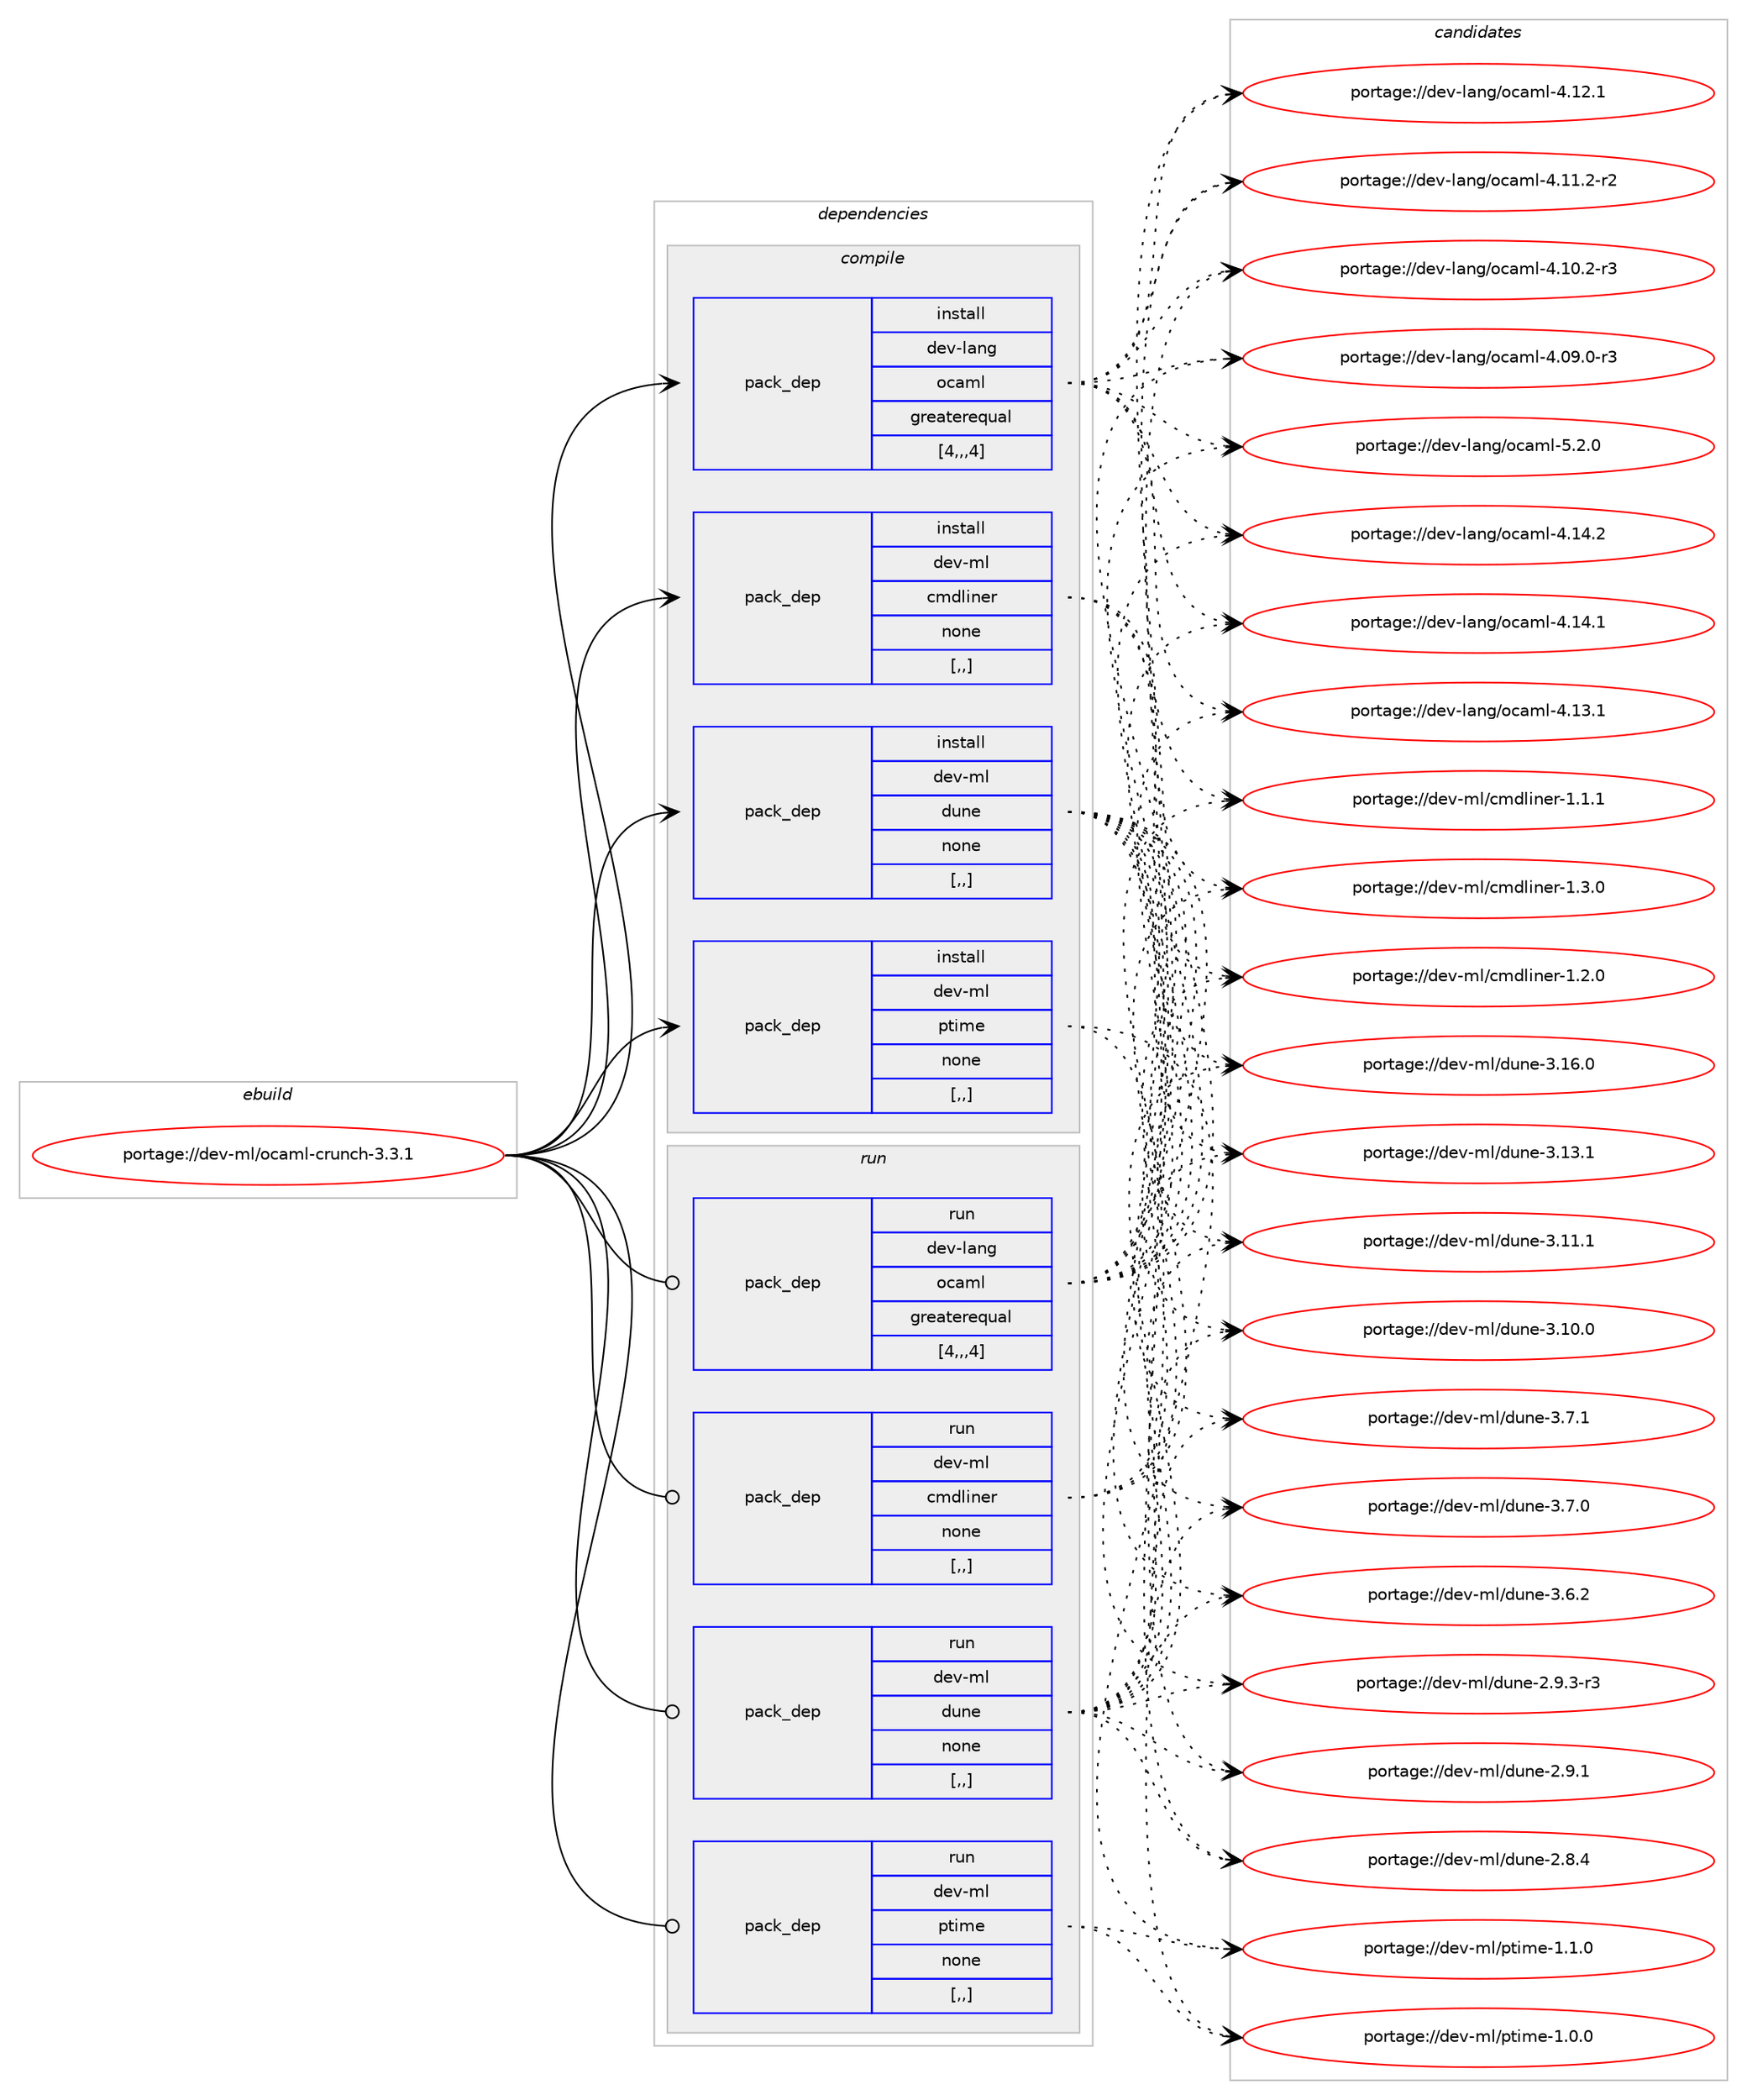 digraph prolog {

# *************
# Graph options
# *************

newrank=true;
concentrate=true;
compound=true;
graph [rankdir=LR,fontname=Helvetica,fontsize=10,ranksep=1.5];#, ranksep=2.5, nodesep=0.2];
edge  [arrowhead=vee];
node  [fontname=Helvetica,fontsize=10];

# **********
# The ebuild
# **********

subgraph cluster_leftcol {
color=gray;
label=<<i>ebuild</i>>;
id [label="portage://dev-ml/ocaml-crunch-3.3.1", color=red, width=4, href="../dev-ml/ocaml-crunch-3.3.1.svg"];
}

# ****************
# The dependencies
# ****************

subgraph cluster_midcol {
color=gray;
label=<<i>dependencies</i>>;
subgraph cluster_compile {
fillcolor="#eeeeee";
style=filled;
label=<<i>compile</i>>;
subgraph pack90287 {
dependency121208 [label=<<TABLE BORDER="0" CELLBORDER="1" CELLSPACING="0" CELLPADDING="4" WIDTH="220"><TR><TD ROWSPAN="6" CELLPADDING="30">pack_dep</TD></TR><TR><TD WIDTH="110">install</TD></TR><TR><TD>dev-lang</TD></TR><TR><TD>ocaml</TD></TR><TR><TD>greaterequal</TD></TR><TR><TD>[4,,,4]</TD></TR></TABLE>>, shape=none, color=blue];
}
id:e -> dependency121208:w [weight=20,style="solid",arrowhead="vee"];
subgraph pack90288 {
dependency121209 [label=<<TABLE BORDER="0" CELLBORDER="1" CELLSPACING="0" CELLPADDING="4" WIDTH="220"><TR><TD ROWSPAN="6" CELLPADDING="30">pack_dep</TD></TR><TR><TD WIDTH="110">install</TD></TR><TR><TD>dev-ml</TD></TR><TR><TD>cmdliner</TD></TR><TR><TD>none</TD></TR><TR><TD>[,,]</TD></TR></TABLE>>, shape=none, color=blue];
}
id:e -> dependency121209:w [weight=20,style="solid",arrowhead="vee"];
subgraph pack90289 {
dependency121210 [label=<<TABLE BORDER="0" CELLBORDER="1" CELLSPACING="0" CELLPADDING="4" WIDTH="220"><TR><TD ROWSPAN="6" CELLPADDING="30">pack_dep</TD></TR><TR><TD WIDTH="110">install</TD></TR><TR><TD>dev-ml</TD></TR><TR><TD>dune</TD></TR><TR><TD>none</TD></TR><TR><TD>[,,]</TD></TR></TABLE>>, shape=none, color=blue];
}
id:e -> dependency121210:w [weight=20,style="solid",arrowhead="vee"];
subgraph pack90290 {
dependency121211 [label=<<TABLE BORDER="0" CELLBORDER="1" CELLSPACING="0" CELLPADDING="4" WIDTH="220"><TR><TD ROWSPAN="6" CELLPADDING="30">pack_dep</TD></TR><TR><TD WIDTH="110">install</TD></TR><TR><TD>dev-ml</TD></TR><TR><TD>ptime</TD></TR><TR><TD>none</TD></TR><TR><TD>[,,]</TD></TR></TABLE>>, shape=none, color=blue];
}
id:e -> dependency121211:w [weight=20,style="solid",arrowhead="vee"];
}
subgraph cluster_compileandrun {
fillcolor="#eeeeee";
style=filled;
label=<<i>compile and run</i>>;
}
subgraph cluster_run {
fillcolor="#eeeeee";
style=filled;
label=<<i>run</i>>;
subgraph pack90291 {
dependency121212 [label=<<TABLE BORDER="0" CELLBORDER="1" CELLSPACING="0" CELLPADDING="4" WIDTH="220"><TR><TD ROWSPAN="6" CELLPADDING="30">pack_dep</TD></TR><TR><TD WIDTH="110">run</TD></TR><TR><TD>dev-lang</TD></TR><TR><TD>ocaml</TD></TR><TR><TD>greaterequal</TD></TR><TR><TD>[4,,,4]</TD></TR></TABLE>>, shape=none, color=blue];
}
id:e -> dependency121212:w [weight=20,style="solid",arrowhead="odot"];
subgraph pack90292 {
dependency121213 [label=<<TABLE BORDER="0" CELLBORDER="1" CELLSPACING="0" CELLPADDING="4" WIDTH="220"><TR><TD ROWSPAN="6" CELLPADDING="30">pack_dep</TD></TR><TR><TD WIDTH="110">run</TD></TR><TR><TD>dev-ml</TD></TR><TR><TD>cmdliner</TD></TR><TR><TD>none</TD></TR><TR><TD>[,,]</TD></TR></TABLE>>, shape=none, color=blue];
}
id:e -> dependency121213:w [weight=20,style="solid",arrowhead="odot"];
subgraph pack90293 {
dependency121214 [label=<<TABLE BORDER="0" CELLBORDER="1" CELLSPACING="0" CELLPADDING="4" WIDTH="220"><TR><TD ROWSPAN="6" CELLPADDING="30">pack_dep</TD></TR><TR><TD WIDTH="110">run</TD></TR><TR><TD>dev-ml</TD></TR><TR><TD>dune</TD></TR><TR><TD>none</TD></TR><TR><TD>[,,]</TD></TR></TABLE>>, shape=none, color=blue];
}
id:e -> dependency121214:w [weight=20,style="solid",arrowhead="odot"];
subgraph pack90294 {
dependency121215 [label=<<TABLE BORDER="0" CELLBORDER="1" CELLSPACING="0" CELLPADDING="4" WIDTH="220"><TR><TD ROWSPAN="6" CELLPADDING="30">pack_dep</TD></TR><TR><TD WIDTH="110">run</TD></TR><TR><TD>dev-ml</TD></TR><TR><TD>ptime</TD></TR><TR><TD>none</TD></TR><TR><TD>[,,]</TD></TR></TABLE>>, shape=none, color=blue];
}
id:e -> dependency121215:w [weight=20,style="solid",arrowhead="odot"];
}
}

# **************
# The candidates
# **************

subgraph cluster_choices {
rank=same;
color=gray;
label=<<i>candidates</i>>;

subgraph choice90287 {
color=black;
nodesep=1;
choice1001011184510897110103471119997109108455346504648 [label="portage://dev-lang/ocaml-5.2.0", color=red, width=4,href="../dev-lang/ocaml-5.2.0.svg"];
choice100101118451089711010347111999710910845524649524650 [label="portage://dev-lang/ocaml-4.14.2", color=red, width=4,href="../dev-lang/ocaml-4.14.2.svg"];
choice100101118451089711010347111999710910845524649524649 [label="portage://dev-lang/ocaml-4.14.1", color=red, width=4,href="../dev-lang/ocaml-4.14.1.svg"];
choice100101118451089711010347111999710910845524649514649 [label="portage://dev-lang/ocaml-4.13.1", color=red, width=4,href="../dev-lang/ocaml-4.13.1.svg"];
choice100101118451089711010347111999710910845524649504649 [label="portage://dev-lang/ocaml-4.12.1", color=red, width=4,href="../dev-lang/ocaml-4.12.1.svg"];
choice1001011184510897110103471119997109108455246494946504511450 [label="portage://dev-lang/ocaml-4.11.2-r2", color=red, width=4,href="../dev-lang/ocaml-4.11.2-r2.svg"];
choice1001011184510897110103471119997109108455246494846504511451 [label="portage://dev-lang/ocaml-4.10.2-r3", color=red, width=4,href="../dev-lang/ocaml-4.10.2-r3.svg"];
choice1001011184510897110103471119997109108455246485746484511451 [label="portage://dev-lang/ocaml-4.09.0-r3", color=red, width=4,href="../dev-lang/ocaml-4.09.0-r3.svg"];
dependency121208:e -> choice1001011184510897110103471119997109108455346504648:w [style=dotted,weight="100"];
dependency121208:e -> choice100101118451089711010347111999710910845524649524650:w [style=dotted,weight="100"];
dependency121208:e -> choice100101118451089711010347111999710910845524649524649:w [style=dotted,weight="100"];
dependency121208:e -> choice100101118451089711010347111999710910845524649514649:w [style=dotted,weight="100"];
dependency121208:e -> choice100101118451089711010347111999710910845524649504649:w [style=dotted,weight="100"];
dependency121208:e -> choice1001011184510897110103471119997109108455246494946504511450:w [style=dotted,weight="100"];
dependency121208:e -> choice1001011184510897110103471119997109108455246494846504511451:w [style=dotted,weight="100"];
dependency121208:e -> choice1001011184510897110103471119997109108455246485746484511451:w [style=dotted,weight="100"];
}
subgraph choice90288 {
color=black;
nodesep=1;
choice100101118451091084799109100108105110101114454946514648 [label="portage://dev-ml/cmdliner-1.3.0", color=red, width=4,href="../dev-ml/cmdliner-1.3.0.svg"];
choice100101118451091084799109100108105110101114454946504648 [label="portage://dev-ml/cmdliner-1.2.0", color=red, width=4,href="../dev-ml/cmdliner-1.2.0.svg"];
choice100101118451091084799109100108105110101114454946494649 [label="portage://dev-ml/cmdliner-1.1.1", color=red, width=4,href="../dev-ml/cmdliner-1.1.1.svg"];
dependency121209:e -> choice100101118451091084799109100108105110101114454946514648:w [style=dotted,weight="100"];
dependency121209:e -> choice100101118451091084799109100108105110101114454946504648:w [style=dotted,weight="100"];
dependency121209:e -> choice100101118451091084799109100108105110101114454946494649:w [style=dotted,weight="100"];
}
subgraph choice90289 {
color=black;
nodesep=1;
choice100101118451091084710011711010145514649544648 [label="portage://dev-ml/dune-3.16.0", color=red, width=4,href="../dev-ml/dune-3.16.0.svg"];
choice100101118451091084710011711010145514649514649 [label="portage://dev-ml/dune-3.13.1", color=red, width=4,href="../dev-ml/dune-3.13.1.svg"];
choice100101118451091084710011711010145514649494649 [label="portage://dev-ml/dune-3.11.1", color=red, width=4,href="../dev-ml/dune-3.11.1.svg"];
choice100101118451091084710011711010145514649484648 [label="portage://dev-ml/dune-3.10.0", color=red, width=4,href="../dev-ml/dune-3.10.0.svg"];
choice1001011184510910847100117110101455146554649 [label="portage://dev-ml/dune-3.7.1", color=red, width=4,href="../dev-ml/dune-3.7.1.svg"];
choice1001011184510910847100117110101455146554648 [label="portage://dev-ml/dune-3.7.0", color=red, width=4,href="../dev-ml/dune-3.7.0.svg"];
choice1001011184510910847100117110101455146544650 [label="portage://dev-ml/dune-3.6.2", color=red, width=4,href="../dev-ml/dune-3.6.2.svg"];
choice10010111845109108471001171101014550465746514511451 [label="portage://dev-ml/dune-2.9.3-r3", color=red, width=4,href="../dev-ml/dune-2.9.3-r3.svg"];
choice1001011184510910847100117110101455046574649 [label="portage://dev-ml/dune-2.9.1", color=red, width=4,href="../dev-ml/dune-2.9.1.svg"];
choice1001011184510910847100117110101455046564652 [label="portage://dev-ml/dune-2.8.4", color=red, width=4,href="../dev-ml/dune-2.8.4.svg"];
dependency121210:e -> choice100101118451091084710011711010145514649544648:w [style=dotted,weight="100"];
dependency121210:e -> choice100101118451091084710011711010145514649514649:w [style=dotted,weight="100"];
dependency121210:e -> choice100101118451091084710011711010145514649494649:w [style=dotted,weight="100"];
dependency121210:e -> choice100101118451091084710011711010145514649484648:w [style=dotted,weight="100"];
dependency121210:e -> choice1001011184510910847100117110101455146554649:w [style=dotted,weight="100"];
dependency121210:e -> choice1001011184510910847100117110101455146554648:w [style=dotted,weight="100"];
dependency121210:e -> choice1001011184510910847100117110101455146544650:w [style=dotted,weight="100"];
dependency121210:e -> choice10010111845109108471001171101014550465746514511451:w [style=dotted,weight="100"];
dependency121210:e -> choice1001011184510910847100117110101455046574649:w [style=dotted,weight="100"];
dependency121210:e -> choice1001011184510910847100117110101455046564652:w [style=dotted,weight="100"];
}
subgraph choice90290 {
color=black;
nodesep=1;
choice1001011184510910847112116105109101454946494648 [label="portage://dev-ml/ptime-1.1.0", color=red, width=4,href="../dev-ml/ptime-1.1.0.svg"];
choice1001011184510910847112116105109101454946484648 [label="portage://dev-ml/ptime-1.0.0", color=red, width=4,href="../dev-ml/ptime-1.0.0.svg"];
dependency121211:e -> choice1001011184510910847112116105109101454946494648:w [style=dotted,weight="100"];
dependency121211:e -> choice1001011184510910847112116105109101454946484648:w [style=dotted,weight="100"];
}
subgraph choice90291 {
color=black;
nodesep=1;
choice1001011184510897110103471119997109108455346504648 [label="portage://dev-lang/ocaml-5.2.0", color=red, width=4,href="../dev-lang/ocaml-5.2.0.svg"];
choice100101118451089711010347111999710910845524649524650 [label="portage://dev-lang/ocaml-4.14.2", color=red, width=4,href="../dev-lang/ocaml-4.14.2.svg"];
choice100101118451089711010347111999710910845524649524649 [label="portage://dev-lang/ocaml-4.14.1", color=red, width=4,href="../dev-lang/ocaml-4.14.1.svg"];
choice100101118451089711010347111999710910845524649514649 [label="portage://dev-lang/ocaml-4.13.1", color=red, width=4,href="../dev-lang/ocaml-4.13.1.svg"];
choice100101118451089711010347111999710910845524649504649 [label="portage://dev-lang/ocaml-4.12.1", color=red, width=4,href="../dev-lang/ocaml-4.12.1.svg"];
choice1001011184510897110103471119997109108455246494946504511450 [label="portage://dev-lang/ocaml-4.11.2-r2", color=red, width=4,href="../dev-lang/ocaml-4.11.2-r2.svg"];
choice1001011184510897110103471119997109108455246494846504511451 [label="portage://dev-lang/ocaml-4.10.2-r3", color=red, width=4,href="../dev-lang/ocaml-4.10.2-r3.svg"];
choice1001011184510897110103471119997109108455246485746484511451 [label="portage://dev-lang/ocaml-4.09.0-r3", color=red, width=4,href="../dev-lang/ocaml-4.09.0-r3.svg"];
dependency121212:e -> choice1001011184510897110103471119997109108455346504648:w [style=dotted,weight="100"];
dependency121212:e -> choice100101118451089711010347111999710910845524649524650:w [style=dotted,weight="100"];
dependency121212:e -> choice100101118451089711010347111999710910845524649524649:w [style=dotted,weight="100"];
dependency121212:e -> choice100101118451089711010347111999710910845524649514649:w [style=dotted,weight="100"];
dependency121212:e -> choice100101118451089711010347111999710910845524649504649:w [style=dotted,weight="100"];
dependency121212:e -> choice1001011184510897110103471119997109108455246494946504511450:w [style=dotted,weight="100"];
dependency121212:e -> choice1001011184510897110103471119997109108455246494846504511451:w [style=dotted,weight="100"];
dependency121212:e -> choice1001011184510897110103471119997109108455246485746484511451:w [style=dotted,weight="100"];
}
subgraph choice90292 {
color=black;
nodesep=1;
choice100101118451091084799109100108105110101114454946514648 [label="portage://dev-ml/cmdliner-1.3.0", color=red, width=4,href="../dev-ml/cmdliner-1.3.0.svg"];
choice100101118451091084799109100108105110101114454946504648 [label="portage://dev-ml/cmdliner-1.2.0", color=red, width=4,href="../dev-ml/cmdliner-1.2.0.svg"];
choice100101118451091084799109100108105110101114454946494649 [label="portage://dev-ml/cmdliner-1.1.1", color=red, width=4,href="../dev-ml/cmdliner-1.1.1.svg"];
dependency121213:e -> choice100101118451091084799109100108105110101114454946514648:w [style=dotted,weight="100"];
dependency121213:e -> choice100101118451091084799109100108105110101114454946504648:w [style=dotted,weight="100"];
dependency121213:e -> choice100101118451091084799109100108105110101114454946494649:w [style=dotted,weight="100"];
}
subgraph choice90293 {
color=black;
nodesep=1;
choice100101118451091084710011711010145514649544648 [label="portage://dev-ml/dune-3.16.0", color=red, width=4,href="../dev-ml/dune-3.16.0.svg"];
choice100101118451091084710011711010145514649514649 [label="portage://dev-ml/dune-3.13.1", color=red, width=4,href="../dev-ml/dune-3.13.1.svg"];
choice100101118451091084710011711010145514649494649 [label="portage://dev-ml/dune-3.11.1", color=red, width=4,href="../dev-ml/dune-3.11.1.svg"];
choice100101118451091084710011711010145514649484648 [label="portage://dev-ml/dune-3.10.0", color=red, width=4,href="../dev-ml/dune-3.10.0.svg"];
choice1001011184510910847100117110101455146554649 [label="portage://dev-ml/dune-3.7.1", color=red, width=4,href="../dev-ml/dune-3.7.1.svg"];
choice1001011184510910847100117110101455146554648 [label="portage://dev-ml/dune-3.7.0", color=red, width=4,href="../dev-ml/dune-3.7.0.svg"];
choice1001011184510910847100117110101455146544650 [label="portage://dev-ml/dune-3.6.2", color=red, width=4,href="../dev-ml/dune-3.6.2.svg"];
choice10010111845109108471001171101014550465746514511451 [label="portage://dev-ml/dune-2.9.3-r3", color=red, width=4,href="../dev-ml/dune-2.9.3-r3.svg"];
choice1001011184510910847100117110101455046574649 [label="portage://dev-ml/dune-2.9.1", color=red, width=4,href="../dev-ml/dune-2.9.1.svg"];
choice1001011184510910847100117110101455046564652 [label="portage://dev-ml/dune-2.8.4", color=red, width=4,href="../dev-ml/dune-2.8.4.svg"];
dependency121214:e -> choice100101118451091084710011711010145514649544648:w [style=dotted,weight="100"];
dependency121214:e -> choice100101118451091084710011711010145514649514649:w [style=dotted,weight="100"];
dependency121214:e -> choice100101118451091084710011711010145514649494649:w [style=dotted,weight="100"];
dependency121214:e -> choice100101118451091084710011711010145514649484648:w [style=dotted,weight="100"];
dependency121214:e -> choice1001011184510910847100117110101455146554649:w [style=dotted,weight="100"];
dependency121214:e -> choice1001011184510910847100117110101455146554648:w [style=dotted,weight="100"];
dependency121214:e -> choice1001011184510910847100117110101455146544650:w [style=dotted,weight="100"];
dependency121214:e -> choice10010111845109108471001171101014550465746514511451:w [style=dotted,weight="100"];
dependency121214:e -> choice1001011184510910847100117110101455046574649:w [style=dotted,weight="100"];
dependency121214:e -> choice1001011184510910847100117110101455046564652:w [style=dotted,weight="100"];
}
subgraph choice90294 {
color=black;
nodesep=1;
choice1001011184510910847112116105109101454946494648 [label="portage://dev-ml/ptime-1.1.0", color=red, width=4,href="../dev-ml/ptime-1.1.0.svg"];
choice1001011184510910847112116105109101454946484648 [label="portage://dev-ml/ptime-1.0.0", color=red, width=4,href="../dev-ml/ptime-1.0.0.svg"];
dependency121215:e -> choice1001011184510910847112116105109101454946494648:w [style=dotted,weight="100"];
dependency121215:e -> choice1001011184510910847112116105109101454946484648:w [style=dotted,weight="100"];
}
}

}
